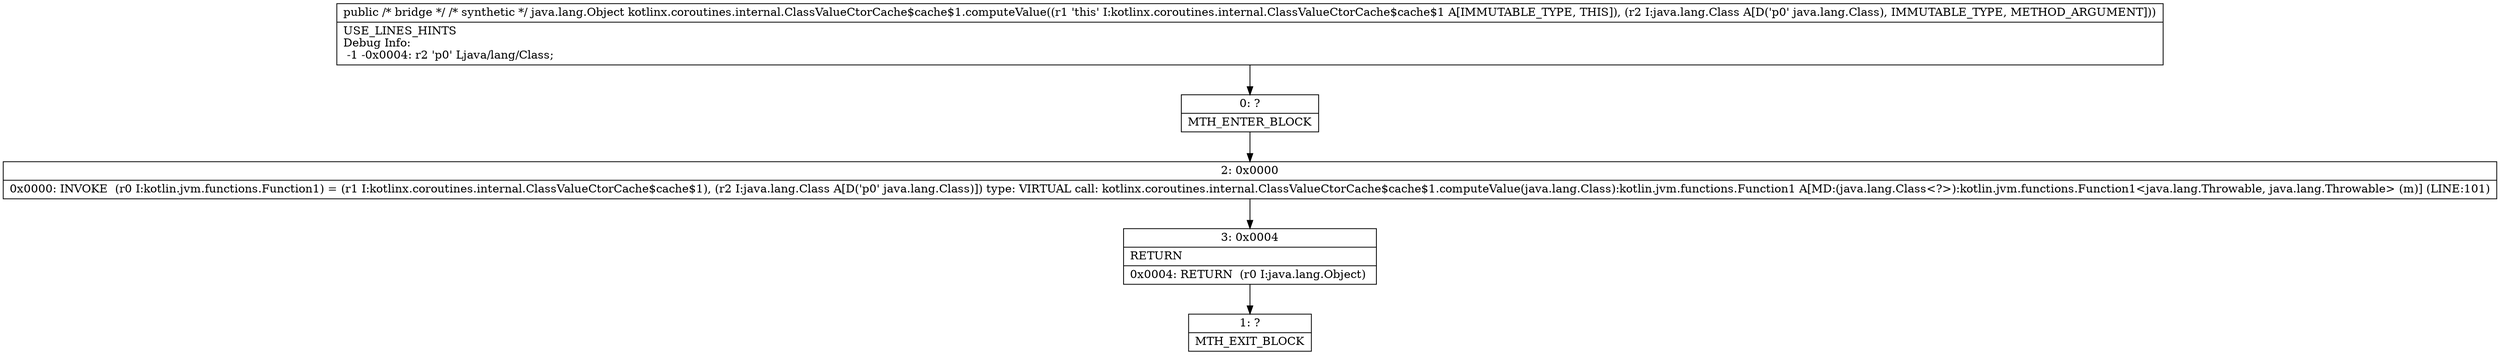 digraph "CFG forkotlinx.coroutines.internal.ClassValueCtorCache$cache$1.computeValue(Ljava\/lang\/Class;)Ljava\/lang\/Object;" {
Node_0 [shape=record,label="{0\:\ ?|MTH_ENTER_BLOCK\l}"];
Node_2 [shape=record,label="{2\:\ 0x0000|0x0000: INVOKE  (r0 I:kotlin.jvm.functions.Function1) = (r1 I:kotlinx.coroutines.internal.ClassValueCtorCache$cache$1), (r2 I:java.lang.Class A[D('p0' java.lang.Class)]) type: VIRTUAL call: kotlinx.coroutines.internal.ClassValueCtorCache$cache$1.computeValue(java.lang.Class):kotlin.jvm.functions.Function1 A[MD:(java.lang.Class\<?\>):kotlin.jvm.functions.Function1\<java.lang.Throwable, java.lang.Throwable\> (m)] (LINE:101)\l}"];
Node_3 [shape=record,label="{3\:\ 0x0004|RETURN\l|0x0004: RETURN  (r0 I:java.lang.Object) \l}"];
Node_1 [shape=record,label="{1\:\ ?|MTH_EXIT_BLOCK\l}"];
MethodNode[shape=record,label="{public \/* bridge *\/ \/* synthetic *\/ java.lang.Object kotlinx.coroutines.internal.ClassValueCtorCache$cache$1.computeValue((r1 'this' I:kotlinx.coroutines.internal.ClassValueCtorCache$cache$1 A[IMMUTABLE_TYPE, THIS]), (r2 I:java.lang.Class A[D('p0' java.lang.Class), IMMUTABLE_TYPE, METHOD_ARGUMENT]))  | USE_LINES_HINTS\lDebug Info:\l  \-1 \-0x0004: r2 'p0' Ljava\/lang\/Class;\l}"];
MethodNode -> Node_0;Node_0 -> Node_2;
Node_2 -> Node_3;
Node_3 -> Node_1;
}

